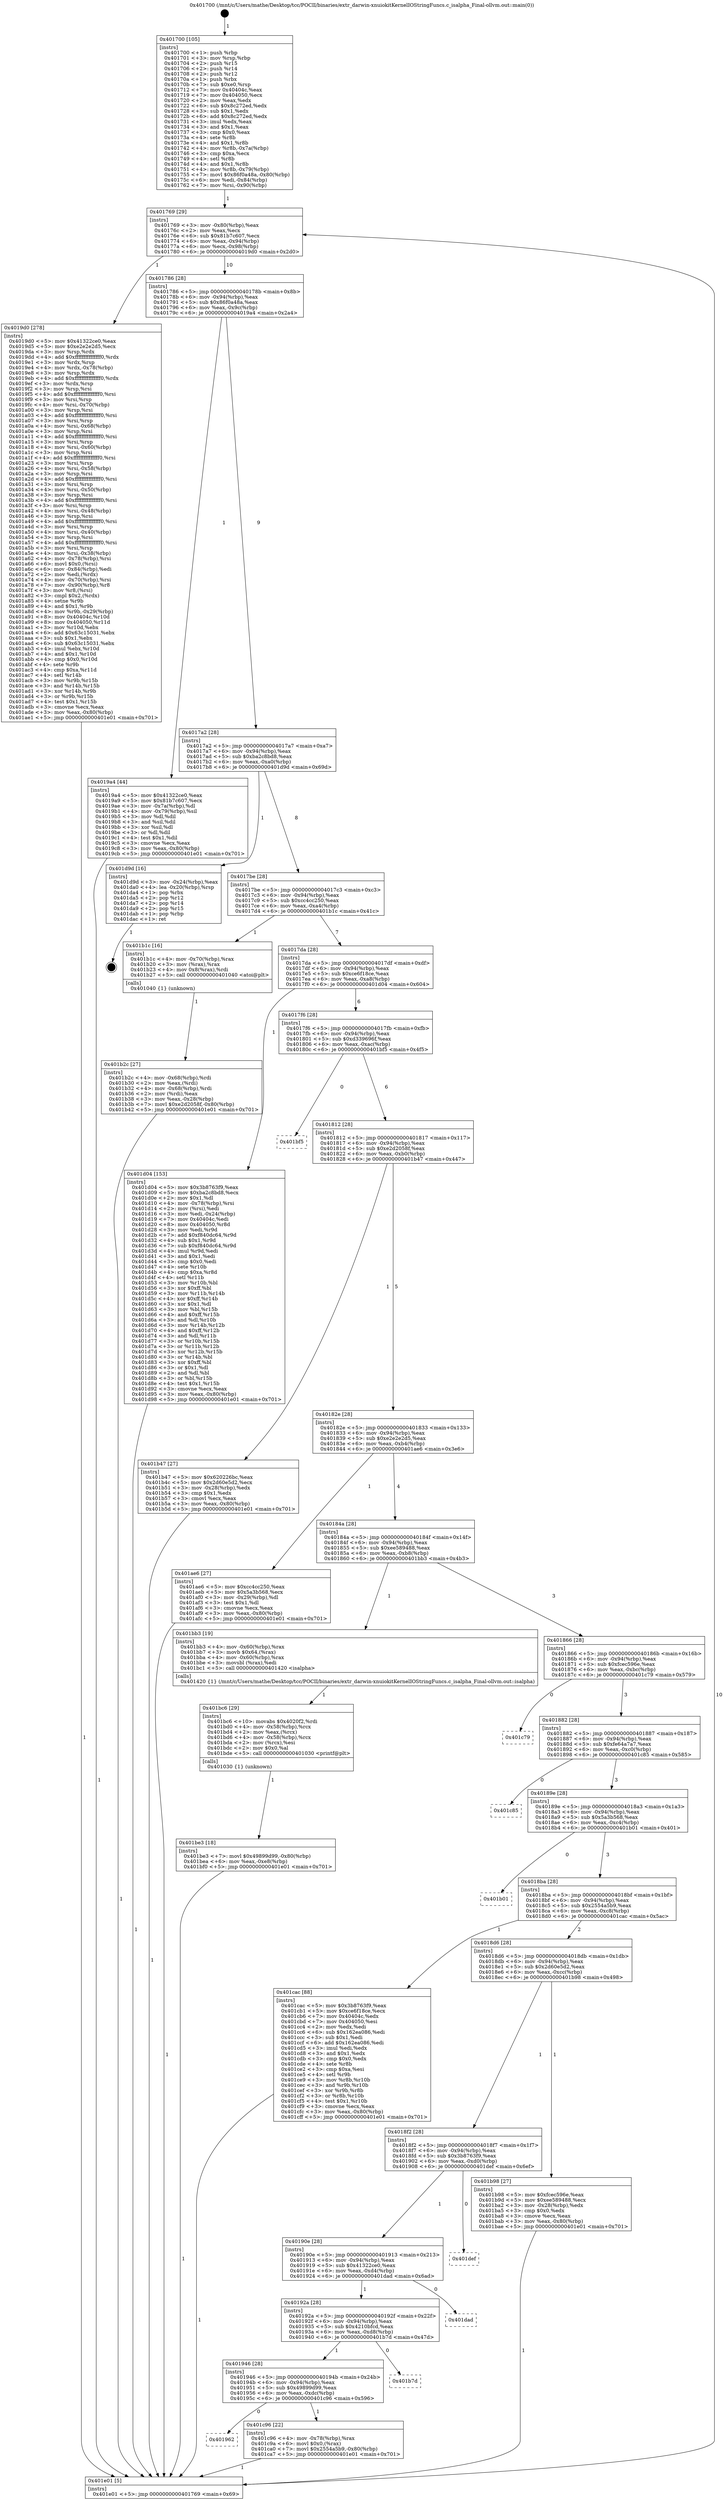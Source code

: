 digraph "0x401700" {
  label = "0x401700 (/mnt/c/Users/mathe/Desktop/tcc/POCII/binaries/extr_darwin-xnuiokitKernelIOStringFuncs.c_isalpha_Final-ollvm.out::main(0))"
  labelloc = "t"
  node[shape=record]

  Entry [label="",width=0.3,height=0.3,shape=circle,fillcolor=black,style=filled]
  "0x401769" [label="{
     0x401769 [29]\l
     | [instrs]\l
     &nbsp;&nbsp;0x401769 \<+3\>: mov -0x80(%rbp),%eax\l
     &nbsp;&nbsp;0x40176c \<+2\>: mov %eax,%ecx\l
     &nbsp;&nbsp;0x40176e \<+6\>: sub $0x81b7c607,%ecx\l
     &nbsp;&nbsp;0x401774 \<+6\>: mov %eax,-0x94(%rbp)\l
     &nbsp;&nbsp;0x40177a \<+6\>: mov %ecx,-0x98(%rbp)\l
     &nbsp;&nbsp;0x401780 \<+6\>: je 00000000004019d0 \<main+0x2d0\>\l
  }"]
  "0x4019d0" [label="{
     0x4019d0 [278]\l
     | [instrs]\l
     &nbsp;&nbsp;0x4019d0 \<+5\>: mov $0x41322ce0,%eax\l
     &nbsp;&nbsp;0x4019d5 \<+5\>: mov $0xe2e2e2d5,%ecx\l
     &nbsp;&nbsp;0x4019da \<+3\>: mov %rsp,%rdx\l
     &nbsp;&nbsp;0x4019dd \<+4\>: add $0xfffffffffffffff0,%rdx\l
     &nbsp;&nbsp;0x4019e1 \<+3\>: mov %rdx,%rsp\l
     &nbsp;&nbsp;0x4019e4 \<+4\>: mov %rdx,-0x78(%rbp)\l
     &nbsp;&nbsp;0x4019e8 \<+3\>: mov %rsp,%rdx\l
     &nbsp;&nbsp;0x4019eb \<+4\>: add $0xfffffffffffffff0,%rdx\l
     &nbsp;&nbsp;0x4019ef \<+3\>: mov %rdx,%rsp\l
     &nbsp;&nbsp;0x4019f2 \<+3\>: mov %rsp,%rsi\l
     &nbsp;&nbsp;0x4019f5 \<+4\>: add $0xfffffffffffffff0,%rsi\l
     &nbsp;&nbsp;0x4019f9 \<+3\>: mov %rsi,%rsp\l
     &nbsp;&nbsp;0x4019fc \<+4\>: mov %rsi,-0x70(%rbp)\l
     &nbsp;&nbsp;0x401a00 \<+3\>: mov %rsp,%rsi\l
     &nbsp;&nbsp;0x401a03 \<+4\>: add $0xfffffffffffffff0,%rsi\l
     &nbsp;&nbsp;0x401a07 \<+3\>: mov %rsi,%rsp\l
     &nbsp;&nbsp;0x401a0a \<+4\>: mov %rsi,-0x68(%rbp)\l
     &nbsp;&nbsp;0x401a0e \<+3\>: mov %rsp,%rsi\l
     &nbsp;&nbsp;0x401a11 \<+4\>: add $0xfffffffffffffff0,%rsi\l
     &nbsp;&nbsp;0x401a15 \<+3\>: mov %rsi,%rsp\l
     &nbsp;&nbsp;0x401a18 \<+4\>: mov %rsi,-0x60(%rbp)\l
     &nbsp;&nbsp;0x401a1c \<+3\>: mov %rsp,%rsi\l
     &nbsp;&nbsp;0x401a1f \<+4\>: add $0xfffffffffffffff0,%rsi\l
     &nbsp;&nbsp;0x401a23 \<+3\>: mov %rsi,%rsp\l
     &nbsp;&nbsp;0x401a26 \<+4\>: mov %rsi,-0x58(%rbp)\l
     &nbsp;&nbsp;0x401a2a \<+3\>: mov %rsp,%rsi\l
     &nbsp;&nbsp;0x401a2d \<+4\>: add $0xfffffffffffffff0,%rsi\l
     &nbsp;&nbsp;0x401a31 \<+3\>: mov %rsi,%rsp\l
     &nbsp;&nbsp;0x401a34 \<+4\>: mov %rsi,-0x50(%rbp)\l
     &nbsp;&nbsp;0x401a38 \<+3\>: mov %rsp,%rsi\l
     &nbsp;&nbsp;0x401a3b \<+4\>: add $0xfffffffffffffff0,%rsi\l
     &nbsp;&nbsp;0x401a3f \<+3\>: mov %rsi,%rsp\l
     &nbsp;&nbsp;0x401a42 \<+4\>: mov %rsi,-0x48(%rbp)\l
     &nbsp;&nbsp;0x401a46 \<+3\>: mov %rsp,%rsi\l
     &nbsp;&nbsp;0x401a49 \<+4\>: add $0xfffffffffffffff0,%rsi\l
     &nbsp;&nbsp;0x401a4d \<+3\>: mov %rsi,%rsp\l
     &nbsp;&nbsp;0x401a50 \<+4\>: mov %rsi,-0x40(%rbp)\l
     &nbsp;&nbsp;0x401a54 \<+3\>: mov %rsp,%rsi\l
     &nbsp;&nbsp;0x401a57 \<+4\>: add $0xfffffffffffffff0,%rsi\l
     &nbsp;&nbsp;0x401a5b \<+3\>: mov %rsi,%rsp\l
     &nbsp;&nbsp;0x401a5e \<+4\>: mov %rsi,-0x38(%rbp)\l
     &nbsp;&nbsp;0x401a62 \<+4\>: mov -0x78(%rbp),%rsi\l
     &nbsp;&nbsp;0x401a66 \<+6\>: movl $0x0,(%rsi)\l
     &nbsp;&nbsp;0x401a6c \<+6\>: mov -0x84(%rbp),%edi\l
     &nbsp;&nbsp;0x401a72 \<+2\>: mov %edi,(%rdx)\l
     &nbsp;&nbsp;0x401a74 \<+4\>: mov -0x70(%rbp),%rsi\l
     &nbsp;&nbsp;0x401a78 \<+7\>: mov -0x90(%rbp),%r8\l
     &nbsp;&nbsp;0x401a7f \<+3\>: mov %r8,(%rsi)\l
     &nbsp;&nbsp;0x401a82 \<+3\>: cmpl $0x2,(%rdx)\l
     &nbsp;&nbsp;0x401a85 \<+4\>: setne %r9b\l
     &nbsp;&nbsp;0x401a89 \<+4\>: and $0x1,%r9b\l
     &nbsp;&nbsp;0x401a8d \<+4\>: mov %r9b,-0x29(%rbp)\l
     &nbsp;&nbsp;0x401a91 \<+8\>: mov 0x40404c,%r10d\l
     &nbsp;&nbsp;0x401a99 \<+8\>: mov 0x404050,%r11d\l
     &nbsp;&nbsp;0x401aa1 \<+3\>: mov %r10d,%ebx\l
     &nbsp;&nbsp;0x401aa4 \<+6\>: add $0x63c15031,%ebx\l
     &nbsp;&nbsp;0x401aaa \<+3\>: sub $0x1,%ebx\l
     &nbsp;&nbsp;0x401aad \<+6\>: sub $0x63c15031,%ebx\l
     &nbsp;&nbsp;0x401ab3 \<+4\>: imul %ebx,%r10d\l
     &nbsp;&nbsp;0x401ab7 \<+4\>: and $0x1,%r10d\l
     &nbsp;&nbsp;0x401abb \<+4\>: cmp $0x0,%r10d\l
     &nbsp;&nbsp;0x401abf \<+4\>: sete %r9b\l
     &nbsp;&nbsp;0x401ac3 \<+4\>: cmp $0xa,%r11d\l
     &nbsp;&nbsp;0x401ac7 \<+4\>: setl %r14b\l
     &nbsp;&nbsp;0x401acb \<+3\>: mov %r9b,%r15b\l
     &nbsp;&nbsp;0x401ace \<+3\>: and %r14b,%r15b\l
     &nbsp;&nbsp;0x401ad1 \<+3\>: xor %r14b,%r9b\l
     &nbsp;&nbsp;0x401ad4 \<+3\>: or %r9b,%r15b\l
     &nbsp;&nbsp;0x401ad7 \<+4\>: test $0x1,%r15b\l
     &nbsp;&nbsp;0x401adb \<+3\>: cmovne %ecx,%eax\l
     &nbsp;&nbsp;0x401ade \<+3\>: mov %eax,-0x80(%rbp)\l
     &nbsp;&nbsp;0x401ae1 \<+5\>: jmp 0000000000401e01 \<main+0x701\>\l
  }"]
  "0x401786" [label="{
     0x401786 [28]\l
     | [instrs]\l
     &nbsp;&nbsp;0x401786 \<+5\>: jmp 000000000040178b \<main+0x8b\>\l
     &nbsp;&nbsp;0x40178b \<+6\>: mov -0x94(%rbp),%eax\l
     &nbsp;&nbsp;0x401791 \<+5\>: sub $0x86f0a48a,%eax\l
     &nbsp;&nbsp;0x401796 \<+6\>: mov %eax,-0x9c(%rbp)\l
     &nbsp;&nbsp;0x40179c \<+6\>: je 00000000004019a4 \<main+0x2a4\>\l
  }"]
  Exit [label="",width=0.3,height=0.3,shape=circle,fillcolor=black,style=filled,peripheries=2]
  "0x4019a4" [label="{
     0x4019a4 [44]\l
     | [instrs]\l
     &nbsp;&nbsp;0x4019a4 \<+5\>: mov $0x41322ce0,%eax\l
     &nbsp;&nbsp;0x4019a9 \<+5\>: mov $0x81b7c607,%ecx\l
     &nbsp;&nbsp;0x4019ae \<+3\>: mov -0x7a(%rbp),%dl\l
     &nbsp;&nbsp;0x4019b1 \<+4\>: mov -0x79(%rbp),%sil\l
     &nbsp;&nbsp;0x4019b5 \<+3\>: mov %dl,%dil\l
     &nbsp;&nbsp;0x4019b8 \<+3\>: and %sil,%dil\l
     &nbsp;&nbsp;0x4019bb \<+3\>: xor %sil,%dl\l
     &nbsp;&nbsp;0x4019be \<+3\>: or %dl,%dil\l
     &nbsp;&nbsp;0x4019c1 \<+4\>: test $0x1,%dil\l
     &nbsp;&nbsp;0x4019c5 \<+3\>: cmovne %ecx,%eax\l
     &nbsp;&nbsp;0x4019c8 \<+3\>: mov %eax,-0x80(%rbp)\l
     &nbsp;&nbsp;0x4019cb \<+5\>: jmp 0000000000401e01 \<main+0x701\>\l
  }"]
  "0x4017a2" [label="{
     0x4017a2 [28]\l
     | [instrs]\l
     &nbsp;&nbsp;0x4017a2 \<+5\>: jmp 00000000004017a7 \<main+0xa7\>\l
     &nbsp;&nbsp;0x4017a7 \<+6\>: mov -0x94(%rbp),%eax\l
     &nbsp;&nbsp;0x4017ad \<+5\>: sub $0xba2c8bd8,%eax\l
     &nbsp;&nbsp;0x4017b2 \<+6\>: mov %eax,-0xa0(%rbp)\l
     &nbsp;&nbsp;0x4017b8 \<+6\>: je 0000000000401d9d \<main+0x69d\>\l
  }"]
  "0x401e01" [label="{
     0x401e01 [5]\l
     | [instrs]\l
     &nbsp;&nbsp;0x401e01 \<+5\>: jmp 0000000000401769 \<main+0x69\>\l
  }"]
  "0x401700" [label="{
     0x401700 [105]\l
     | [instrs]\l
     &nbsp;&nbsp;0x401700 \<+1\>: push %rbp\l
     &nbsp;&nbsp;0x401701 \<+3\>: mov %rsp,%rbp\l
     &nbsp;&nbsp;0x401704 \<+2\>: push %r15\l
     &nbsp;&nbsp;0x401706 \<+2\>: push %r14\l
     &nbsp;&nbsp;0x401708 \<+2\>: push %r12\l
     &nbsp;&nbsp;0x40170a \<+1\>: push %rbx\l
     &nbsp;&nbsp;0x40170b \<+7\>: sub $0xe0,%rsp\l
     &nbsp;&nbsp;0x401712 \<+7\>: mov 0x40404c,%eax\l
     &nbsp;&nbsp;0x401719 \<+7\>: mov 0x404050,%ecx\l
     &nbsp;&nbsp;0x401720 \<+2\>: mov %eax,%edx\l
     &nbsp;&nbsp;0x401722 \<+6\>: sub $0x8c272ed,%edx\l
     &nbsp;&nbsp;0x401728 \<+3\>: sub $0x1,%edx\l
     &nbsp;&nbsp;0x40172b \<+6\>: add $0x8c272ed,%edx\l
     &nbsp;&nbsp;0x401731 \<+3\>: imul %edx,%eax\l
     &nbsp;&nbsp;0x401734 \<+3\>: and $0x1,%eax\l
     &nbsp;&nbsp;0x401737 \<+3\>: cmp $0x0,%eax\l
     &nbsp;&nbsp;0x40173a \<+4\>: sete %r8b\l
     &nbsp;&nbsp;0x40173e \<+4\>: and $0x1,%r8b\l
     &nbsp;&nbsp;0x401742 \<+4\>: mov %r8b,-0x7a(%rbp)\l
     &nbsp;&nbsp;0x401746 \<+3\>: cmp $0xa,%ecx\l
     &nbsp;&nbsp;0x401749 \<+4\>: setl %r8b\l
     &nbsp;&nbsp;0x40174d \<+4\>: and $0x1,%r8b\l
     &nbsp;&nbsp;0x401751 \<+4\>: mov %r8b,-0x79(%rbp)\l
     &nbsp;&nbsp;0x401755 \<+7\>: movl $0x86f0a48a,-0x80(%rbp)\l
     &nbsp;&nbsp;0x40175c \<+6\>: mov %edi,-0x84(%rbp)\l
     &nbsp;&nbsp;0x401762 \<+7\>: mov %rsi,-0x90(%rbp)\l
  }"]
  "0x401962" [label="{
     0x401962\l
  }", style=dashed]
  "0x401c96" [label="{
     0x401c96 [22]\l
     | [instrs]\l
     &nbsp;&nbsp;0x401c96 \<+4\>: mov -0x78(%rbp),%rax\l
     &nbsp;&nbsp;0x401c9a \<+6\>: movl $0x0,(%rax)\l
     &nbsp;&nbsp;0x401ca0 \<+7\>: movl $0x2554a5b9,-0x80(%rbp)\l
     &nbsp;&nbsp;0x401ca7 \<+5\>: jmp 0000000000401e01 \<main+0x701\>\l
  }"]
  "0x401d9d" [label="{
     0x401d9d [16]\l
     | [instrs]\l
     &nbsp;&nbsp;0x401d9d \<+3\>: mov -0x24(%rbp),%eax\l
     &nbsp;&nbsp;0x401da0 \<+4\>: lea -0x20(%rbp),%rsp\l
     &nbsp;&nbsp;0x401da4 \<+1\>: pop %rbx\l
     &nbsp;&nbsp;0x401da5 \<+2\>: pop %r12\l
     &nbsp;&nbsp;0x401da7 \<+2\>: pop %r14\l
     &nbsp;&nbsp;0x401da9 \<+2\>: pop %r15\l
     &nbsp;&nbsp;0x401dab \<+1\>: pop %rbp\l
     &nbsp;&nbsp;0x401dac \<+1\>: ret\l
  }"]
  "0x4017be" [label="{
     0x4017be [28]\l
     | [instrs]\l
     &nbsp;&nbsp;0x4017be \<+5\>: jmp 00000000004017c3 \<main+0xc3\>\l
     &nbsp;&nbsp;0x4017c3 \<+6\>: mov -0x94(%rbp),%eax\l
     &nbsp;&nbsp;0x4017c9 \<+5\>: sub $0xcc4cc250,%eax\l
     &nbsp;&nbsp;0x4017ce \<+6\>: mov %eax,-0xa4(%rbp)\l
     &nbsp;&nbsp;0x4017d4 \<+6\>: je 0000000000401b1c \<main+0x41c\>\l
  }"]
  "0x401946" [label="{
     0x401946 [28]\l
     | [instrs]\l
     &nbsp;&nbsp;0x401946 \<+5\>: jmp 000000000040194b \<main+0x24b\>\l
     &nbsp;&nbsp;0x40194b \<+6\>: mov -0x94(%rbp),%eax\l
     &nbsp;&nbsp;0x401951 \<+5\>: sub $0x49899d99,%eax\l
     &nbsp;&nbsp;0x401956 \<+6\>: mov %eax,-0xdc(%rbp)\l
     &nbsp;&nbsp;0x40195c \<+6\>: je 0000000000401c96 \<main+0x596\>\l
  }"]
  "0x401b1c" [label="{
     0x401b1c [16]\l
     | [instrs]\l
     &nbsp;&nbsp;0x401b1c \<+4\>: mov -0x70(%rbp),%rax\l
     &nbsp;&nbsp;0x401b20 \<+3\>: mov (%rax),%rax\l
     &nbsp;&nbsp;0x401b23 \<+4\>: mov 0x8(%rax),%rdi\l
     &nbsp;&nbsp;0x401b27 \<+5\>: call 0000000000401040 \<atoi@plt\>\l
     | [calls]\l
     &nbsp;&nbsp;0x401040 \{1\} (unknown)\l
  }"]
  "0x4017da" [label="{
     0x4017da [28]\l
     | [instrs]\l
     &nbsp;&nbsp;0x4017da \<+5\>: jmp 00000000004017df \<main+0xdf\>\l
     &nbsp;&nbsp;0x4017df \<+6\>: mov -0x94(%rbp),%eax\l
     &nbsp;&nbsp;0x4017e5 \<+5\>: sub $0xce6f18ce,%eax\l
     &nbsp;&nbsp;0x4017ea \<+6\>: mov %eax,-0xa8(%rbp)\l
     &nbsp;&nbsp;0x4017f0 \<+6\>: je 0000000000401d04 \<main+0x604\>\l
  }"]
  "0x401b7d" [label="{
     0x401b7d\l
  }", style=dashed]
  "0x401d04" [label="{
     0x401d04 [153]\l
     | [instrs]\l
     &nbsp;&nbsp;0x401d04 \<+5\>: mov $0x3b8763f9,%eax\l
     &nbsp;&nbsp;0x401d09 \<+5\>: mov $0xba2c8bd8,%ecx\l
     &nbsp;&nbsp;0x401d0e \<+2\>: mov $0x1,%dl\l
     &nbsp;&nbsp;0x401d10 \<+4\>: mov -0x78(%rbp),%rsi\l
     &nbsp;&nbsp;0x401d14 \<+2\>: mov (%rsi),%edi\l
     &nbsp;&nbsp;0x401d16 \<+3\>: mov %edi,-0x24(%rbp)\l
     &nbsp;&nbsp;0x401d19 \<+7\>: mov 0x40404c,%edi\l
     &nbsp;&nbsp;0x401d20 \<+8\>: mov 0x404050,%r8d\l
     &nbsp;&nbsp;0x401d28 \<+3\>: mov %edi,%r9d\l
     &nbsp;&nbsp;0x401d2b \<+7\>: add $0xf840dc64,%r9d\l
     &nbsp;&nbsp;0x401d32 \<+4\>: sub $0x1,%r9d\l
     &nbsp;&nbsp;0x401d36 \<+7\>: sub $0xf840dc64,%r9d\l
     &nbsp;&nbsp;0x401d3d \<+4\>: imul %r9d,%edi\l
     &nbsp;&nbsp;0x401d41 \<+3\>: and $0x1,%edi\l
     &nbsp;&nbsp;0x401d44 \<+3\>: cmp $0x0,%edi\l
     &nbsp;&nbsp;0x401d47 \<+4\>: sete %r10b\l
     &nbsp;&nbsp;0x401d4b \<+4\>: cmp $0xa,%r8d\l
     &nbsp;&nbsp;0x401d4f \<+4\>: setl %r11b\l
     &nbsp;&nbsp;0x401d53 \<+3\>: mov %r10b,%bl\l
     &nbsp;&nbsp;0x401d56 \<+3\>: xor $0xff,%bl\l
     &nbsp;&nbsp;0x401d59 \<+3\>: mov %r11b,%r14b\l
     &nbsp;&nbsp;0x401d5c \<+4\>: xor $0xff,%r14b\l
     &nbsp;&nbsp;0x401d60 \<+3\>: xor $0x1,%dl\l
     &nbsp;&nbsp;0x401d63 \<+3\>: mov %bl,%r15b\l
     &nbsp;&nbsp;0x401d66 \<+4\>: and $0xff,%r15b\l
     &nbsp;&nbsp;0x401d6a \<+3\>: and %dl,%r10b\l
     &nbsp;&nbsp;0x401d6d \<+3\>: mov %r14b,%r12b\l
     &nbsp;&nbsp;0x401d70 \<+4\>: and $0xff,%r12b\l
     &nbsp;&nbsp;0x401d74 \<+3\>: and %dl,%r11b\l
     &nbsp;&nbsp;0x401d77 \<+3\>: or %r10b,%r15b\l
     &nbsp;&nbsp;0x401d7a \<+3\>: or %r11b,%r12b\l
     &nbsp;&nbsp;0x401d7d \<+3\>: xor %r12b,%r15b\l
     &nbsp;&nbsp;0x401d80 \<+3\>: or %r14b,%bl\l
     &nbsp;&nbsp;0x401d83 \<+3\>: xor $0xff,%bl\l
     &nbsp;&nbsp;0x401d86 \<+3\>: or $0x1,%dl\l
     &nbsp;&nbsp;0x401d89 \<+2\>: and %dl,%bl\l
     &nbsp;&nbsp;0x401d8b \<+3\>: or %bl,%r15b\l
     &nbsp;&nbsp;0x401d8e \<+4\>: test $0x1,%r15b\l
     &nbsp;&nbsp;0x401d92 \<+3\>: cmovne %ecx,%eax\l
     &nbsp;&nbsp;0x401d95 \<+3\>: mov %eax,-0x80(%rbp)\l
     &nbsp;&nbsp;0x401d98 \<+5\>: jmp 0000000000401e01 \<main+0x701\>\l
  }"]
  "0x4017f6" [label="{
     0x4017f6 [28]\l
     | [instrs]\l
     &nbsp;&nbsp;0x4017f6 \<+5\>: jmp 00000000004017fb \<main+0xfb\>\l
     &nbsp;&nbsp;0x4017fb \<+6\>: mov -0x94(%rbp),%eax\l
     &nbsp;&nbsp;0x401801 \<+5\>: sub $0xd339696f,%eax\l
     &nbsp;&nbsp;0x401806 \<+6\>: mov %eax,-0xac(%rbp)\l
     &nbsp;&nbsp;0x40180c \<+6\>: je 0000000000401bf5 \<main+0x4f5\>\l
  }"]
  "0x40192a" [label="{
     0x40192a [28]\l
     | [instrs]\l
     &nbsp;&nbsp;0x40192a \<+5\>: jmp 000000000040192f \<main+0x22f\>\l
     &nbsp;&nbsp;0x40192f \<+6\>: mov -0x94(%rbp),%eax\l
     &nbsp;&nbsp;0x401935 \<+5\>: sub $0x4210bfcd,%eax\l
     &nbsp;&nbsp;0x40193a \<+6\>: mov %eax,-0xd8(%rbp)\l
     &nbsp;&nbsp;0x401940 \<+6\>: je 0000000000401b7d \<main+0x47d\>\l
  }"]
  "0x401bf5" [label="{
     0x401bf5\l
  }", style=dashed]
  "0x401812" [label="{
     0x401812 [28]\l
     | [instrs]\l
     &nbsp;&nbsp;0x401812 \<+5\>: jmp 0000000000401817 \<main+0x117\>\l
     &nbsp;&nbsp;0x401817 \<+6\>: mov -0x94(%rbp),%eax\l
     &nbsp;&nbsp;0x40181d \<+5\>: sub $0xe2d2058f,%eax\l
     &nbsp;&nbsp;0x401822 \<+6\>: mov %eax,-0xb0(%rbp)\l
     &nbsp;&nbsp;0x401828 \<+6\>: je 0000000000401b47 \<main+0x447\>\l
  }"]
  "0x401dad" [label="{
     0x401dad\l
  }", style=dashed]
  "0x401b47" [label="{
     0x401b47 [27]\l
     | [instrs]\l
     &nbsp;&nbsp;0x401b47 \<+5\>: mov $0x620226bc,%eax\l
     &nbsp;&nbsp;0x401b4c \<+5\>: mov $0x2d60e5d2,%ecx\l
     &nbsp;&nbsp;0x401b51 \<+3\>: mov -0x28(%rbp),%edx\l
     &nbsp;&nbsp;0x401b54 \<+3\>: cmp $0x1,%edx\l
     &nbsp;&nbsp;0x401b57 \<+3\>: cmovl %ecx,%eax\l
     &nbsp;&nbsp;0x401b5a \<+3\>: mov %eax,-0x80(%rbp)\l
     &nbsp;&nbsp;0x401b5d \<+5\>: jmp 0000000000401e01 \<main+0x701\>\l
  }"]
  "0x40182e" [label="{
     0x40182e [28]\l
     | [instrs]\l
     &nbsp;&nbsp;0x40182e \<+5\>: jmp 0000000000401833 \<main+0x133\>\l
     &nbsp;&nbsp;0x401833 \<+6\>: mov -0x94(%rbp),%eax\l
     &nbsp;&nbsp;0x401839 \<+5\>: sub $0xe2e2e2d5,%eax\l
     &nbsp;&nbsp;0x40183e \<+6\>: mov %eax,-0xb4(%rbp)\l
     &nbsp;&nbsp;0x401844 \<+6\>: je 0000000000401ae6 \<main+0x3e6\>\l
  }"]
  "0x40190e" [label="{
     0x40190e [28]\l
     | [instrs]\l
     &nbsp;&nbsp;0x40190e \<+5\>: jmp 0000000000401913 \<main+0x213\>\l
     &nbsp;&nbsp;0x401913 \<+6\>: mov -0x94(%rbp),%eax\l
     &nbsp;&nbsp;0x401919 \<+5\>: sub $0x41322ce0,%eax\l
     &nbsp;&nbsp;0x40191e \<+6\>: mov %eax,-0xd4(%rbp)\l
     &nbsp;&nbsp;0x401924 \<+6\>: je 0000000000401dad \<main+0x6ad\>\l
  }"]
  "0x401ae6" [label="{
     0x401ae6 [27]\l
     | [instrs]\l
     &nbsp;&nbsp;0x401ae6 \<+5\>: mov $0xcc4cc250,%eax\l
     &nbsp;&nbsp;0x401aeb \<+5\>: mov $0x5a3b568,%ecx\l
     &nbsp;&nbsp;0x401af0 \<+3\>: mov -0x29(%rbp),%dl\l
     &nbsp;&nbsp;0x401af3 \<+3\>: test $0x1,%dl\l
     &nbsp;&nbsp;0x401af6 \<+3\>: cmovne %ecx,%eax\l
     &nbsp;&nbsp;0x401af9 \<+3\>: mov %eax,-0x80(%rbp)\l
     &nbsp;&nbsp;0x401afc \<+5\>: jmp 0000000000401e01 \<main+0x701\>\l
  }"]
  "0x40184a" [label="{
     0x40184a [28]\l
     | [instrs]\l
     &nbsp;&nbsp;0x40184a \<+5\>: jmp 000000000040184f \<main+0x14f\>\l
     &nbsp;&nbsp;0x40184f \<+6\>: mov -0x94(%rbp),%eax\l
     &nbsp;&nbsp;0x401855 \<+5\>: sub $0xee589488,%eax\l
     &nbsp;&nbsp;0x40185a \<+6\>: mov %eax,-0xb8(%rbp)\l
     &nbsp;&nbsp;0x401860 \<+6\>: je 0000000000401bb3 \<main+0x4b3\>\l
  }"]
  "0x401b2c" [label="{
     0x401b2c [27]\l
     | [instrs]\l
     &nbsp;&nbsp;0x401b2c \<+4\>: mov -0x68(%rbp),%rdi\l
     &nbsp;&nbsp;0x401b30 \<+2\>: mov %eax,(%rdi)\l
     &nbsp;&nbsp;0x401b32 \<+4\>: mov -0x68(%rbp),%rdi\l
     &nbsp;&nbsp;0x401b36 \<+2\>: mov (%rdi),%eax\l
     &nbsp;&nbsp;0x401b38 \<+3\>: mov %eax,-0x28(%rbp)\l
     &nbsp;&nbsp;0x401b3b \<+7\>: movl $0xe2d2058f,-0x80(%rbp)\l
     &nbsp;&nbsp;0x401b42 \<+5\>: jmp 0000000000401e01 \<main+0x701\>\l
  }"]
  "0x401def" [label="{
     0x401def\l
  }", style=dashed]
  "0x401bb3" [label="{
     0x401bb3 [19]\l
     | [instrs]\l
     &nbsp;&nbsp;0x401bb3 \<+4\>: mov -0x60(%rbp),%rax\l
     &nbsp;&nbsp;0x401bb7 \<+3\>: movb $0x64,(%rax)\l
     &nbsp;&nbsp;0x401bba \<+4\>: mov -0x60(%rbp),%rax\l
     &nbsp;&nbsp;0x401bbe \<+3\>: movsbl (%rax),%edi\l
     &nbsp;&nbsp;0x401bc1 \<+5\>: call 0000000000401420 \<isalpha\>\l
     | [calls]\l
     &nbsp;&nbsp;0x401420 \{1\} (/mnt/c/Users/mathe/Desktop/tcc/POCII/binaries/extr_darwin-xnuiokitKernelIOStringFuncs.c_isalpha_Final-ollvm.out::isalpha)\l
  }"]
  "0x401866" [label="{
     0x401866 [28]\l
     | [instrs]\l
     &nbsp;&nbsp;0x401866 \<+5\>: jmp 000000000040186b \<main+0x16b\>\l
     &nbsp;&nbsp;0x40186b \<+6\>: mov -0x94(%rbp),%eax\l
     &nbsp;&nbsp;0x401871 \<+5\>: sub $0xfcec596e,%eax\l
     &nbsp;&nbsp;0x401876 \<+6\>: mov %eax,-0xbc(%rbp)\l
     &nbsp;&nbsp;0x40187c \<+6\>: je 0000000000401c79 \<main+0x579\>\l
  }"]
  "0x401be3" [label="{
     0x401be3 [18]\l
     | [instrs]\l
     &nbsp;&nbsp;0x401be3 \<+7\>: movl $0x49899d99,-0x80(%rbp)\l
     &nbsp;&nbsp;0x401bea \<+6\>: mov %eax,-0xe8(%rbp)\l
     &nbsp;&nbsp;0x401bf0 \<+5\>: jmp 0000000000401e01 \<main+0x701\>\l
  }"]
  "0x401c79" [label="{
     0x401c79\l
  }", style=dashed]
  "0x401882" [label="{
     0x401882 [28]\l
     | [instrs]\l
     &nbsp;&nbsp;0x401882 \<+5\>: jmp 0000000000401887 \<main+0x187\>\l
     &nbsp;&nbsp;0x401887 \<+6\>: mov -0x94(%rbp),%eax\l
     &nbsp;&nbsp;0x40188d \<+5\>: sub $0xfe64a7a7,%eax\l
     &nbsp;&nbsp;0x401892 \<+6\>: mov %eax,-0xc0(%rbp)\l
     &nbsp;&nbsp;0x401898 \<+6\>: je 0000000000401c85 \<main+0x585\>\l
  }"]
  "0x401bc6" [label="{
     0x401bc6 [29]\l
     | [instrs]\l
     &nbsp;&nbsp;0x401bc6 \<+10\>: movabs $0x4020f2,%rdi\l
     &nbsp;&nbsp;0x401bd0 \<+4\>: mov -0x58(%rbp),%rcx\l
     &nbsp;&nbsp;0x401bd4 \<+2\>: mov %eax,(%rcx)\l
     &nbsp;&nbsp;0x401bd6 \<+4\>: mov -0x58(%rbp),%rcx\l
     &nbsp;&nbsp;0x401bda \<+2\>: mov (%rcx),%esi\l
     &nbsp;&nbsp;0x401bdc \<+2\>: mov $0x0,%al\l
     &nbsp;&nbsp;0x401bde \<+5\>: call 0000000000401030 \<printf@plt\>\l
     | [calls]\l
     &nbsp;&nbsp;0x401030 \{1\} (unknown)\l
  }"]
  "0x401c85" [label="{
     0x401c85\l
  }", style=dashed]
  "0x40189e" [label="{
     0x40189e [28]\l
     | [instrs]\l
     &nbsp;&nbsp;0x40189e \<+5\>: jmp 00000000004018a3 \<main+0x1a3\>\l
     &nbsp;&nbsp;0x4018a3 \<+6\>: mov -0x94(%rbp),%eax\l
     &nbsp;&nbsp;0x4018a9 \<+5\>: sub $0x5a3b568,%eax\l
     &nbsp;&nbsp;0x4018ae \<+6\>: mov %eax,-0xc4(%rbp)\l
     &nbsp;&nbsp;0x4018b4 \<+6\>: je 0000000000401b01 \<main+0x401\>\l
  }"]
  "0x4018f2" [label="{
     0x4018f2 [28]\l
     | [instrs]\l
     &nbsp;&nbsp;0x4018f2 \<+5\>: jmp 00000000004018f7 \<main+0x1f7\>\l
     &nbsp;&nbsp;0x4018f7 \<+6\>: mov -0x94(%rbp),%eax\l
     &nbsp;&nbsp;0x4018fd \<+5\>: sub $0x3b8763f9,%eax\l
     &nbsp;&nbsp;0x401902 \<+6\>: mov %eax,-0xd0(%rbp)\l
     &nbsp;&nbsp;0x401908 \<+6\>: je 0000000000401def \<main+0x6ef\>\l
  }"]
  "0x401b01" [label="{
     0x401b01\l
  }", style=dashed]
  "0x4018ba" [label="{
     0x4018ba [28]\l
     | [instrs]\l
     &nbsp;&nbsp;0x4018ba \<+5\>: jmp 00000000004018bf \<main+0x1bf\>\l
     &nbsp;&nbsp;0x4018bf \<+6\>: mov -0x94(%rbp),%eax\l
     &nbsp;&nbsp;0x4018c5 \<+5\>: sub $0x2554a5b9,%eax\l
     &nbsp;&nbsp;0x4018ca \<+6\>: mov %eax,-0xc8(%rbp)\l
     &nbsp;&nbsp;0x4018d0 \<+6\>: je 0000000000401cac \<main+0x5ac\>\l
  }"]
  "0x401b98" [label="{
     0x401b98 [27]\l
     | [instrs]\l
     &nbsp;&nbsp;0x401b98 \<+5\>: mov $0xfcec596e,%eax\l
     &nbsp;&nbsp;0x401b9d \<+5\>: mov $0xee589488,%ecx\l
     &nbsp;&nbsp;0x401ba2 \<+3\>: mov -0x28(%rbp),%edx\l
     &nbsp;&nbsp;0x401ba5 \<+3\>: cmp $0x0,%edx\l
     &nbsp;&nbsp;0x401ba8 \<+3\>: cmove %ecx,%eax\l
     &nbsp;&nbsp;0x401bab \<+3\>: mov %eax,-0x80(%rbp)\l
     &nbsp;&nbsp;0x401bae \<+5\>: jmp 0000000000401e01 \<main+0x701\>\l
  }"]
  "0x401cac" [label="{
     0x401cac [88]\l
     | [instrs]\l
     &nbsp;&nbsp;0x401cac \<+5\>: mov $0x3b8763f9,%eax\l
     &nbsp;&nbsp;0x401cb1 \<+5\>: mov $0xce6f18ce,%ecx\l
     &nbsp;&nbsp;0x401cb6 \<+7\>: mov 0x40404c,%edx\l
     &nbsp;&nbsp;0x401cbd \<+7\>: mov 0x404050,%esi\l
     &nbsp;&nbsp;0x401cc4 \<+2\>: mov %edx,%edi\l
     &nbsp;&nbsp;0x401cc6 \<+6\>: sub $0x162ea086,%edi\l
     &nbsp;&nbsp;0x401ccc \<+3\>: sub $0x1,%edi\l
     &nbsp;&nbsp;0x401ccf \<+6\>: add $0x162ea086,%edi\l
     &nbsp;&nbsp;0x401cd5 \<+3\>: imul %edi,%edx\l
     &nbsp;&nbsp;0x401cd8 \<+3\>: and $0x1,%edx\l
     &nbsp;&nbsp;0x401cdb \<+3\>: cmp $0x0,%edx\l
     &nbsp;&nbsp;0x401cde \<+4\>: sete %r8b\l
     &nbsp;&nbsp;0x401ce2 \<+3\>: cmp $0xa,%esi\l
     &nbsp;&nbsp;0x401ce5 \<+4\>: setl %r9b\l
     &nbsp;&nbsp;0x401ce9 \<+3\>: mov %r8b,%r10b\l
     &nbsp;&nbsp;0x401cec \<+3\>: and %r9b,%r10b\l
     &nbsp;&nbsp;0x401cef \<+3\>: xor %r9b,%r8b\l
     &nbsp;&nbsp;0x401cf2 \<+3\>: or %r8b,%r10b\l
     &nbsp;&nbsp;0x401cf5 \<+4\>: test $0x1,%r10b\l
     &nbsp;&nbsp;0x401cf9 \<+3\>: cmovne %ecx,%eax\l
     &nbsp;&nbsp;0x401cfc \<+3\>: mov %eax,-0x80(%rbp)\l
     &nbsp;&nbsp;0x401cff \<+5\>: jmp 0000000000401e01 \<main+0x701\>\l
  }"]
  "0x4018d6" [label="{
     0x4018d6 [28]\l
     | [instrs]\l
     &nbsp;&nbsp;0x4018d6 \<+5\>: jmp 00000000004018db \<main+0x1db\>\l
     &nbsp;&nbsp;0x4018db \<+6\>: mov -0x94(%rbp),%eax\l
     &nbsp;&nbsp;0x4018e1 \<+5\>: sub $0x2d60e5d2,%eax\l
     &nbsp;&nbsp;0x4018e6 \<+6\>: mov %eax,-0xcc(%rbp)\l
     &nbsp;&nbsp;0x4018ec \<+6\>: je 0000000000401b98 \<main+0x498\>\l
  }"]
  Entry -> "0x401700" [label=" 1"]
  "0x401769" -> "0x4019d0" [label=" 1"]
  "0x401769" -> "0x401786" [label=" 10"]
  "0x401d9d" -> Exit [label=" 1"]
  "0x401786" -> "0x4019a4" [label=" 1"]
  "0x401786" -> "0x4017a2" [label=" 9"]
  "0x4019a4" -> "0x401e01" [label=" 1"]
  "0x401700" -> "0x401769" [label=" 1"]
  "0x401e01" -> "0x401769" [label=" 10"]
  "0x401d04" -> "0x401e01" [label=" 1"]
  "0x4019d0" -> "0x401e01" [label=" 1"]
  "0x401cac" -> "0x401e01" [label=" 1"]
  "0x4017a2" -> "0x401d9d" [label=" 1"]
  "0x4017a2" -> "0x4017be" [label=" 8"]
  "0x401c96" -> "0x401e01" [label=" 1"]
  "0x4017be" -> "0x401b1c" [label=" 1"]
  "0x4017be" -> "0x4017da" [label=" 7"]
  "0x401946" -> "0x401c96" [label=" 1"]
  "0x4017da" -> "0x401d04" [label=" 1"]
  "0x4017da" -> "0x4017f6" [label=" 6"]
  "0x401946" -> "0x401962" [label=" 0"]
  "0x4017f6" -> "0x401bf5" [label=" 0"]
  "0x4017f6" -> "0x401812" [label=" 6"]
  "0x40192a" -> "0x401b7d" [label=" 0"]
  "0x401812" -> "0x401b47" [label=" 1"]
  "0x401812" -> "0x40182e" [label=" 5"]
  "0x40192a" -> "0x401946" [label=" 1"]
  "0x40182e" -> "0x401ae6" [label=" 1"]
  "0x40182e" -> "0x40184a" [label=" 4"]
  "0x401ae6" -> "0x401e01" [label=" 1"]
  "0x401b1c" -> "0x401b2c" [label=" 1"]
  "0x401b2c" -> "0x401e01" [label=" 1"]
  "0x401b47" -> "0x401e01" [label=" 1"]
  "0x40190e" -> "0x401dad" [label=" 0"]
  "0x40184a" -> "0x401bb3" [label=" 1"]
  "0x40184a" -> "0x401866" [label=" 3"]
  "0x40190e" -> "0x40192a" [label=" 1"]
  "0x401866" -> "0x401c79" [label=" 0"]
  "0x401866" -> "0x401882" [label=" 3"]
  "0x4018f2" -> "0x401def" [label=" 0"]
  "0x401882" -> "0x401c85" [label=" 0"]
  "0x401882" -> "0x40189e" [label=" 3"]
  "0x4018f2" -> "0x40190e" [label=" 1"]
  "0x40189e" -> "0x401b01" [label=" 0"]
  "0x40189e" -> "0x4018ba" [label=" 3"]
  "0x401be3" -> "0x401e01" [label=" 1"]
  "0x4018ba" -> "0x401cac" [label=" 1"]
  "0x4018ba" -> "0x4018d6" [label=" 2"]
  "0x401bc6" -> "0x401be3" [label=" 1"]
  "0x4018d6" -> "0x401b98" [label=" 1"]
  "0x4018d6" -> "0x4018f2" [label=" 1"]
  "0x401b98" -> "0x401e01" [label=" 1"]
  "0x401bb3" -> "0x401bc6" [label=" 1"]
}
